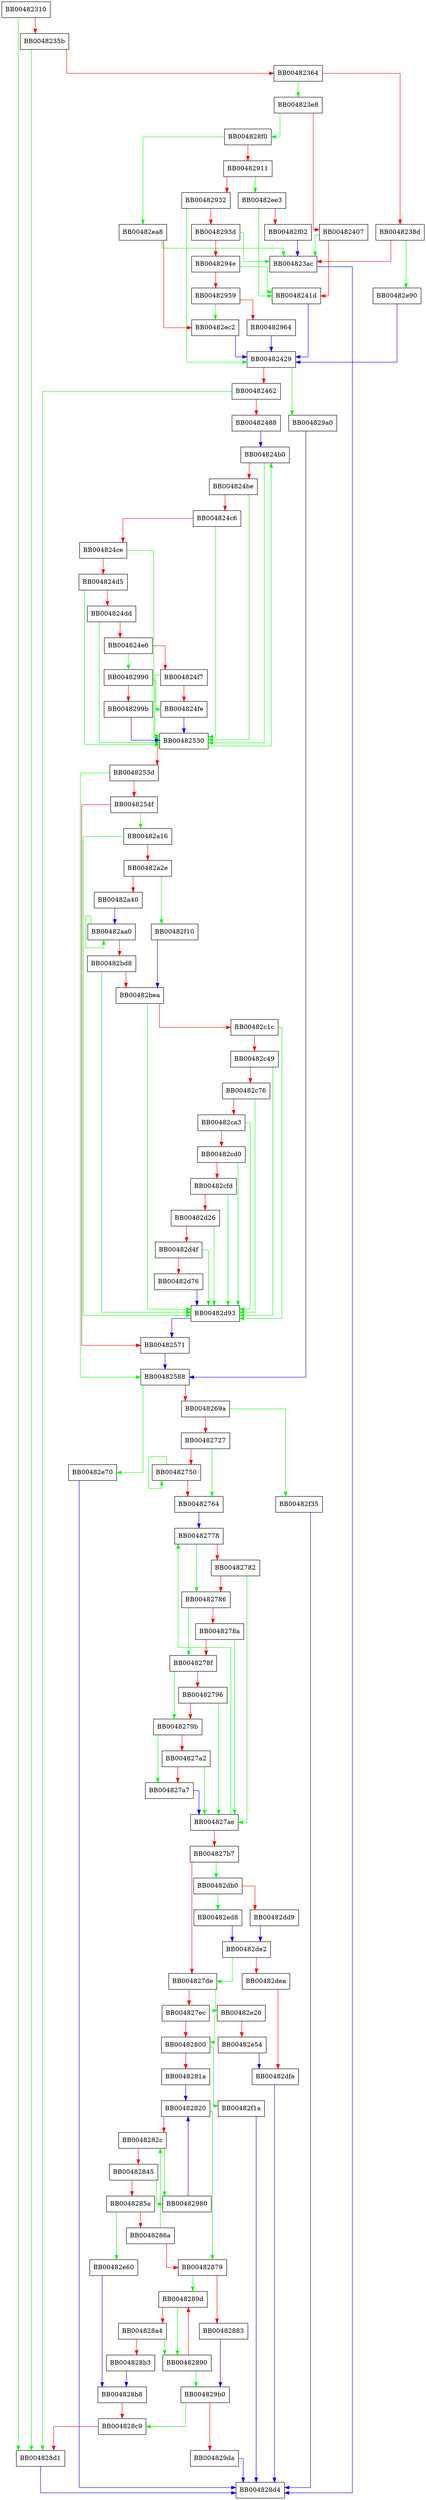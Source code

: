 digraph ssl_create_cipher_list {
  node [shape="box"];
  graph [splines=ortho];
  BB00482310 -> BB004828d1 [color="green"];
  BB00482310 -> BB0048235b [color="red"];
  BB0048235b -> BB004828d1 [color="green"];
  BB0048235b -> BB00482364 [color="red"];
  BB00482364 -> BB004823e8 [color="green"];
  BB00482364 -> BB0048238d [color="red"];
  BB0048238d -> BB00482e90 [color="green"];
  BB0048238d -> BB004823ac [color="red"];
  BB004823ac -> BB004828d4 [color="blue"];
  BB004823e8 -> BB004828f0 [color="green"];
  BB004823e8 -> BB00482407 [color="red"];
  BB00482407 -> BB004823ac [color="green"];
  BB00482407 -> BB0048241d [color="red"];
  BB0048241d -> BB00482429 [color="blue"];
  BB00482429 -> BB004829a0 [color="green"];
  BB00482429 -> BB00482462 [color="red"];
  BB00482462 -> BB004828d1 [color="green"];
  BB00482462 -> BB00482488 [color="red"];
  BB00482488 -> BB004824b0 [color="blue"];
  BB004824b0 -> BB00482530 [color="green"];
  BB004824b0 -> BB004824be [color="red"];
  BB004824be -> BB00482530 [color="green"];
  BB004824be -> BB004824c6 [color="red"];
  BB004824c6 -> BB00482530 [color="green"];
  BB004824c6 -> BB004824ce [color="red"];
  BB004824ce -> BB00482530 [color="green"];
  BB004824ce -> BB004824d5 [color="red"];
  BB004824d5 -> BB00482530 [color="green"];
  BB004824d5 -> BB004824dd [color="red"];
  BB004824dd -> BB00482530 [color="green"];
  BB004824dd -> BB004824e6 [color="red"];
  BB004824e6 -> BB00482990 [color="green"];
  BB004824e6 -> BB004824f7 [color="red"];
  BB004824f7 -> BB00482530 [color="green"];
  BB004824f7 -> BB004824fe [color="red"];
  BB004824fe -> BB00482530 [color="blue"];
  BB00482530 -> BB004824b0 [color="green"];
  BB00482530 -> BB0048253d [color="red"];
  BB0048253d -> BB00482588 [color="green"];
  BB0048253d -> BB0048254f [color="red"];
  BB0048254f -> BB00482a16 [color="green"];
  BB0048254f -> BB00482571 [color="red"];
  BB00482571 -> BB00482588 [color="blue"];
  BB00482588 -> BB00482e70 [color="green"];
  BB00482588 -> BB0048269a [color="red"];
  BB0048269a -> BB00482f35 [color="green"];
  BB0048269a -> BB00482727 [color="red"];
  BB00482727 -> BB00482764 [color="green"];
  BB00482727 -> BB00482750 [color="red"];
  BB00482750 -> BB00482750 [color="green"];
  BB00482750 -> BB00482764 [color="red"];
  BB00482764 -> BB00482778 [color="blue"];
  BB00482778 -> BB00482786 [color="green"];
  BB00482778 -> BB00482782 [color="red"];
  BB00482782 -> BB004827ae [color="green"];
  BB00482782 -> BB00482786 [color="red"];
  BB00482786 -> BB0048278f [color="green"];
  BB00482786 -> BB0048278a [color="red"];
  BB0048278a -> BB004827ae [color="green"];
  BB0048278a -> BB0048278f [color="red"];
  BB0048278f -> BB0048279b [color="green"];
  BB0048278f -> BB00482796 [color="red"];
  BB00482796 -> BB004827ae [color="green"];
  BB00482796 -> BB0048279b [color="red"];
  BB0048279b -> BB004827a7 [color="green"];
  BB0048279b -> BB004827a2 [color="red"];
  BB004827a2 -> BB004827ae [color="green"];
  BB004827a2 -> BB004827a7 [color="red"];
  BB004827a7 -> BB004827ae [color="blue"];
  BB004827ae -> BB00482778 [color="green"];
  BB004827ae -> BB004827b7 [color="red"];
  BB004827b7 -> BB00482db0 [color="green"];
  BB004827b7 -> BB004827de [color="red"];
  BB004827de -> BB00482e20 [color="green"];
  BB004827de -> BB004827ec [color="red"];
  BB004827ec -> BB00482800 [color="red"];
  BB00482800 -> BB00482f1a [color="green"];
  BB00482800 -> BB0048281a [color="red"];
  BB0048281a -> BB00482820 [color="blue"];
  BB00482820 -> BB00482879 [color="green"];
  BB00482820 -> BB0048282c [color="red"];
  BB0048282c -> BB00482980 [color="green"];
  BB0048282c -> BB00482845 [color="red"];
  BB00482845 -> BB00482980 [color="green"];
  BB00482845 -> BB0048285a [color="red"];
  BB0048285a -> BB00482e60 [color="green"];
  BB0048285a -> BB0048286a [color="red"];
  BB0048286a -> BB0048282c [color="green"];
  BB0048286a -> BB00482879 [color="red"];
  BB00482879 -> BB0048289d [color="green"];
  BB00482879 -> BB00482883 [color="red"];
  BB00482883 -> BB004829b0 [color="blue"];
  BB00482890 -> BB004829b0 [color="green"];
  BB00482890 -> BB0048289d [color="red"];
  BB0048289d -> BB00482890 [color="green"];
  BB0048289d -> BB004828a4 [color="red"];
  BB004828a4 -> BB00482890 [color="green"];
  BB004828a4 -> BB004828b3 [color="red"];
  BB004828b3 -> BB004828b8 [color="blue"];
  BB004828b8 -> BB004828c9 [color="red"];
  BB004828c9 -> BB004828d1 [color="red"];
  BB004828d1 -> BB004828d4 [color="blue"];
  BB004828f0 -> BB00482ea8 [color="green"];
  BB004828f0 -> BB00482911 [color="red"];
  BB00482911 -> BB00482ee3 [color="green"];
  BB00482911 -> BB00482932 [color="red"];
  BB00482932 -> BB00482429 [color="green"];
  BB00482932 -> BB0048293d [color="red"];
  BB0048293d -> BB004823ac [color="green"];
  BB0048293d -> BB0048294e [color="red"];
  BB0048294e -> BB0048241d [color="green"];
  BB0048294e -> BB00482959 [color="red"];
  BB00482959 -> BB00482ec2 [color="green"];
  BB00482959 -> BB00482964 [color="red"];
  BB00482964 -> BB00482429 [color="blue"];
  BB00482980 -> BB00482820 [color="blue"];
  BB00482990 -> BB004824fe [color="green"];
  BB00482990 -> BB0048299b [color="red"];
  BB0048299b -> BB00482530 [color="blue"];
  BB004829a0 -> BB00482588 [color="blue"];
  BB004829b0 -> BB004828c9 [color="green"];
  BB004829b0 -> BB004829da [color="red"];
  BB004829da -> BB004828d4 [color="blue"];
  BB00482a16 -> BB00482d93 [color="green"];
  BB00482a16 -> BB00482a2e [color="red"];
  BB00482a2e -> BB00482f10 [color="green"];
  BB00482a2e -> BB00482a40 [color="red"];
  BB00482a40 -> BB00482aa0 [color="blue"];
  BB00482aa0 -> BB00482aa0 [color="green"];
  BB00482aa0 -> BB00482bd8 [color="red"];
  BB00482bd8 -> BB00482d93 [color="green"];
  BB00482bd8 -> BB00482bea [color="red"];
  BB00482bea -> BB00482d93 [color="green"];
  BB00482bea -> BB00482c1c [color="red"];
  BB00482c1c -> BB00482d93 [color="green"];
  BB00482c1c -> BB00482c49 [color="red"];
  BB00482c49 -> BB00482d93 [color="green"];
  BB00482c49 -> BB00482c76 [color="red"];
  BB00482c76 -> BB00482d93 [color="green"];
  BB00482c76 -> BB00482ca3 [color="red"];
  BB00482ca3 -> BB00482d93 [color="green"];
  BB00482ca3 -> BB00482cd0 [color="red"];
  BB00482cd0 -> BB00482d93 [color="green"];
  BB00482cd0 -> BB00482cfd [color="red"];
  BB00482cfd -> BB00482d93 [color="green"];
  BB00482cfd -> BB00482d26 [color="red"];
  BB00482d26 -> BB00482d93 [color="green"];
  BB00482d26 -> BB00482d4f [color="red"];
  BB00482d4f -> BB00482d93 [color="green"];
  BB00482d4f -> BB00482d76 [color="red"];
  BB00482d76 -> BB00482d93 [color="blue"];
  BB00482d93 -> BB00482571 [color="blue"];
  BB00482db0 -> BB00482ed8 [color="green"];
  BB00482db0 -> BB00482dd9 [color="red"];
  BB00482dd9 -> BB00482de2 [color="blue"];
  BB00482de2 -> BB004827de [color="green"];
  BB00482de2 -> BB00482dea [color="red"];
  BB00482dea -> BB00482dfe [color="red"];
  BB00482dfe -> BB004828d4 [color="blue"];
  BB00482e20 -> BB00482800 [color="green"];
  BB00482e20 -> BB00482e54 [color="red"];
  BB00482e54 -> BB00482dfe [color="blue"];
  BB00482e60 -> BB004828b8 [color="blue"];
  BB00482e70 -> BB004828d4 [color="blue"];
  BB00482e90 -> BB00482429 [color="blue"];
  BB00482ea8 -> BB004823ac [color="green"];
  BB00482ea8 -> BB00482ec2 [color="red"];
  BB00482ec2 -> BB00482429 [color="blue"];
  BB00482ed8 -> BB00482de2 [color="blue"];
  BB00482ee3 -> BB0048241d [color="green"];
  BB00482ee3 -> BB00482f02 [color="red"];
  BB00482f02 -> BB004823ac [color="blue"];
  BB00482f10 -> BB00482bea [color="blue"];
  BB00482f1a -> BB004828d4 [color="blue"];
  BB00482f35 -> BB004828d4 [color="blue"];
}
